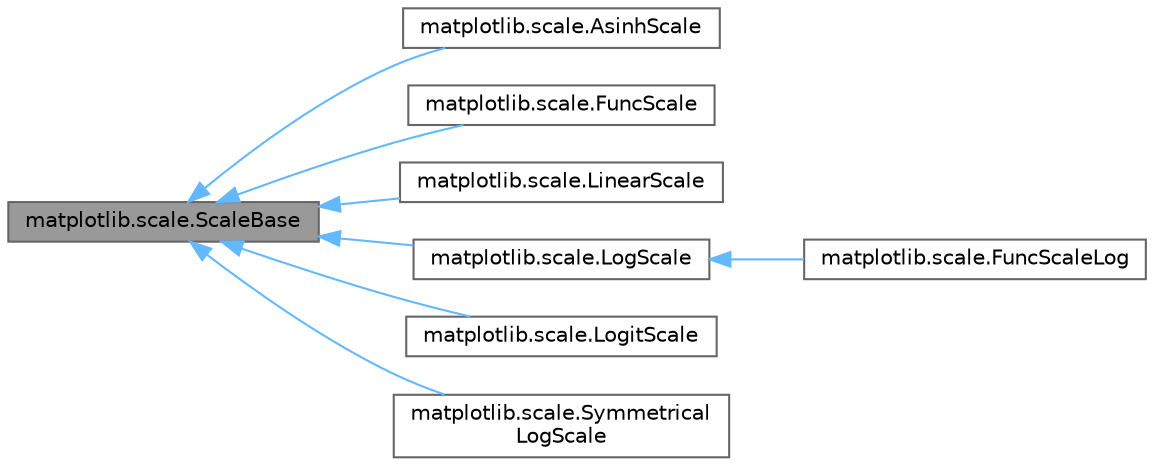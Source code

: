 digraph "matplotlib.scale.ScaleBase"
{
 // LATEX_PDF_SIZE
  bgcolor="transparent";
  edge [fontname=Helvetica,fontsize=10,labelfontname=Helvetica,labelfontsize=10];
  node [fontname=Helvetica,fontsize=10,shape=box,height=0.2,width=0.4];
  rankdir="LR";
  Node1 [id="Node000001",label="matplotlib.scale.ScaleBase",height=0.2,width=0.4,color="gray40", fillcolor="grey60", style="filled", fontcolor="black",tooltip=" "];
  Node1 -> Node2 [id="edge1_Node000001_Node000002",dir="back",color="steelblue1",style="solid",tooltip=" "];
  Node2 [id="Node000002",label="matplotlib.scale.AsinhScale",height=0.2,width=0.4,color="gray40", fillcolor="white", style="filled",URL="$dc/d59/classmatplotlib_1_1scale_1_1AsinhScale.html",tooltip=" "];
  Node1 -> Node3 [id="edge2_Node000001_Node000003",dir="back",color="steelblue1",style="solid",tooltip=" "];
  Node3 [id="Node000003",label="matplotlib.scale.FuncScale",height=0.2,width=0.4,color="gray40", fillcolor="white", style="filled",URL="$dc/ded/classmatplotlib_1_1scale_1_1FuncScale.html",tooltip=" "];
  Node1 -> Node4 [id="edge3_Node000001_Node000004",dir="back",color="steelblue1",style="solid",tooltip=" "];
  Node4 [id="Node000004",label="matplotlib.scale.LinearScale",height=0.2,width=0.4,color="gray40", fillcolor="white", style="filled",URL="$de/d7c/classmatplotlib_1_1scale_1_1LinearScale.html",tooltip=" "];
  Node1 -> Node5 [id="edge4_Node000001_Node000005",dir="back",color="steelblue1",style="solid",tooltip=" "];
  Node5 [id="Node000005",label="matplotlib.scale.LogScale",height=0.2,width=0.4,color="gray40", fillcolor="white", style="filled",URL="$d9/d5a/classmatplotlib_1_1scale_1_1LogScale.html",tooltip=" "];
  Node5 -> Node6 [id="edge5_Node000005_Node000006",dir="back",color="steelblue1",style="solid",tooltip=" "];
  Node6 [id="Node000006",label="matplotlib.scale.FuncScaleLog",height=0.2,width=0.4,color="gray40", fillcolor="white", style="filled",URL="$d2/d31/classmatplotlib_1_1scale_1_1FuncScaleLog.html",tooltip=" "];
  Node1 -> Node7 [id="edge6_Node000001_Node000007",dir="back",color="steelblue1",style="solid",tooltip=" "];
  Node7 [id="Node000007",label="matplotlib.scale.LogitScale",height=0.2,width=0.4,color="gray40", fillcolor="white", style="filled",URL="$d5/dea/classmatplotlib_1_1scale_1_1LogitScale.html",tooltip=" "];
  Node1 -> Node8 [id="edge7_Node000001_Node000008",dir="back",color="steelblue1",style="solid",tooltip=" "];
  Node8 [id="Node000008",label="matplotlib.scale.Symmetrical\lLogScale",height=0.2,width=0.4,color="gray40", fillcolor="white", style="filled",URL="$d1/d3a/classmatplotlib_1_1scale_1_1SymmetricalLogScale.html",tooltip=" "];
}
